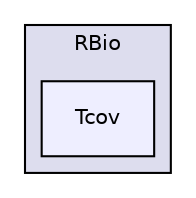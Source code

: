 digraph "libs/SuiteSparse/RBio/Tcov" {
  compound=true
  node [ fontsize="10", fontname="Helvetica"];
  edge [ labelfontsize="10", labelfontname="Helvetica"];
  subgraph clusterdir_35c220e147717a868e96ee3f1334ef93 {
    graph [ bgcolor="#ddddee", pencolor="black", label="RBio" fontname="Helvetica", fontsize="10", URL="dir_35c220e147717a868e96ee3f1334ef93.html"]
  dir_14d820c3a1f0edb6c2311dbcebcb6151 [shape=box, label="Tcov", style="filled", fillcolor="#eeeeff", pencolor="black", URL="dir_14d820c3a1f0edb6c2311dbcebcb6151.html"];
  }
}
